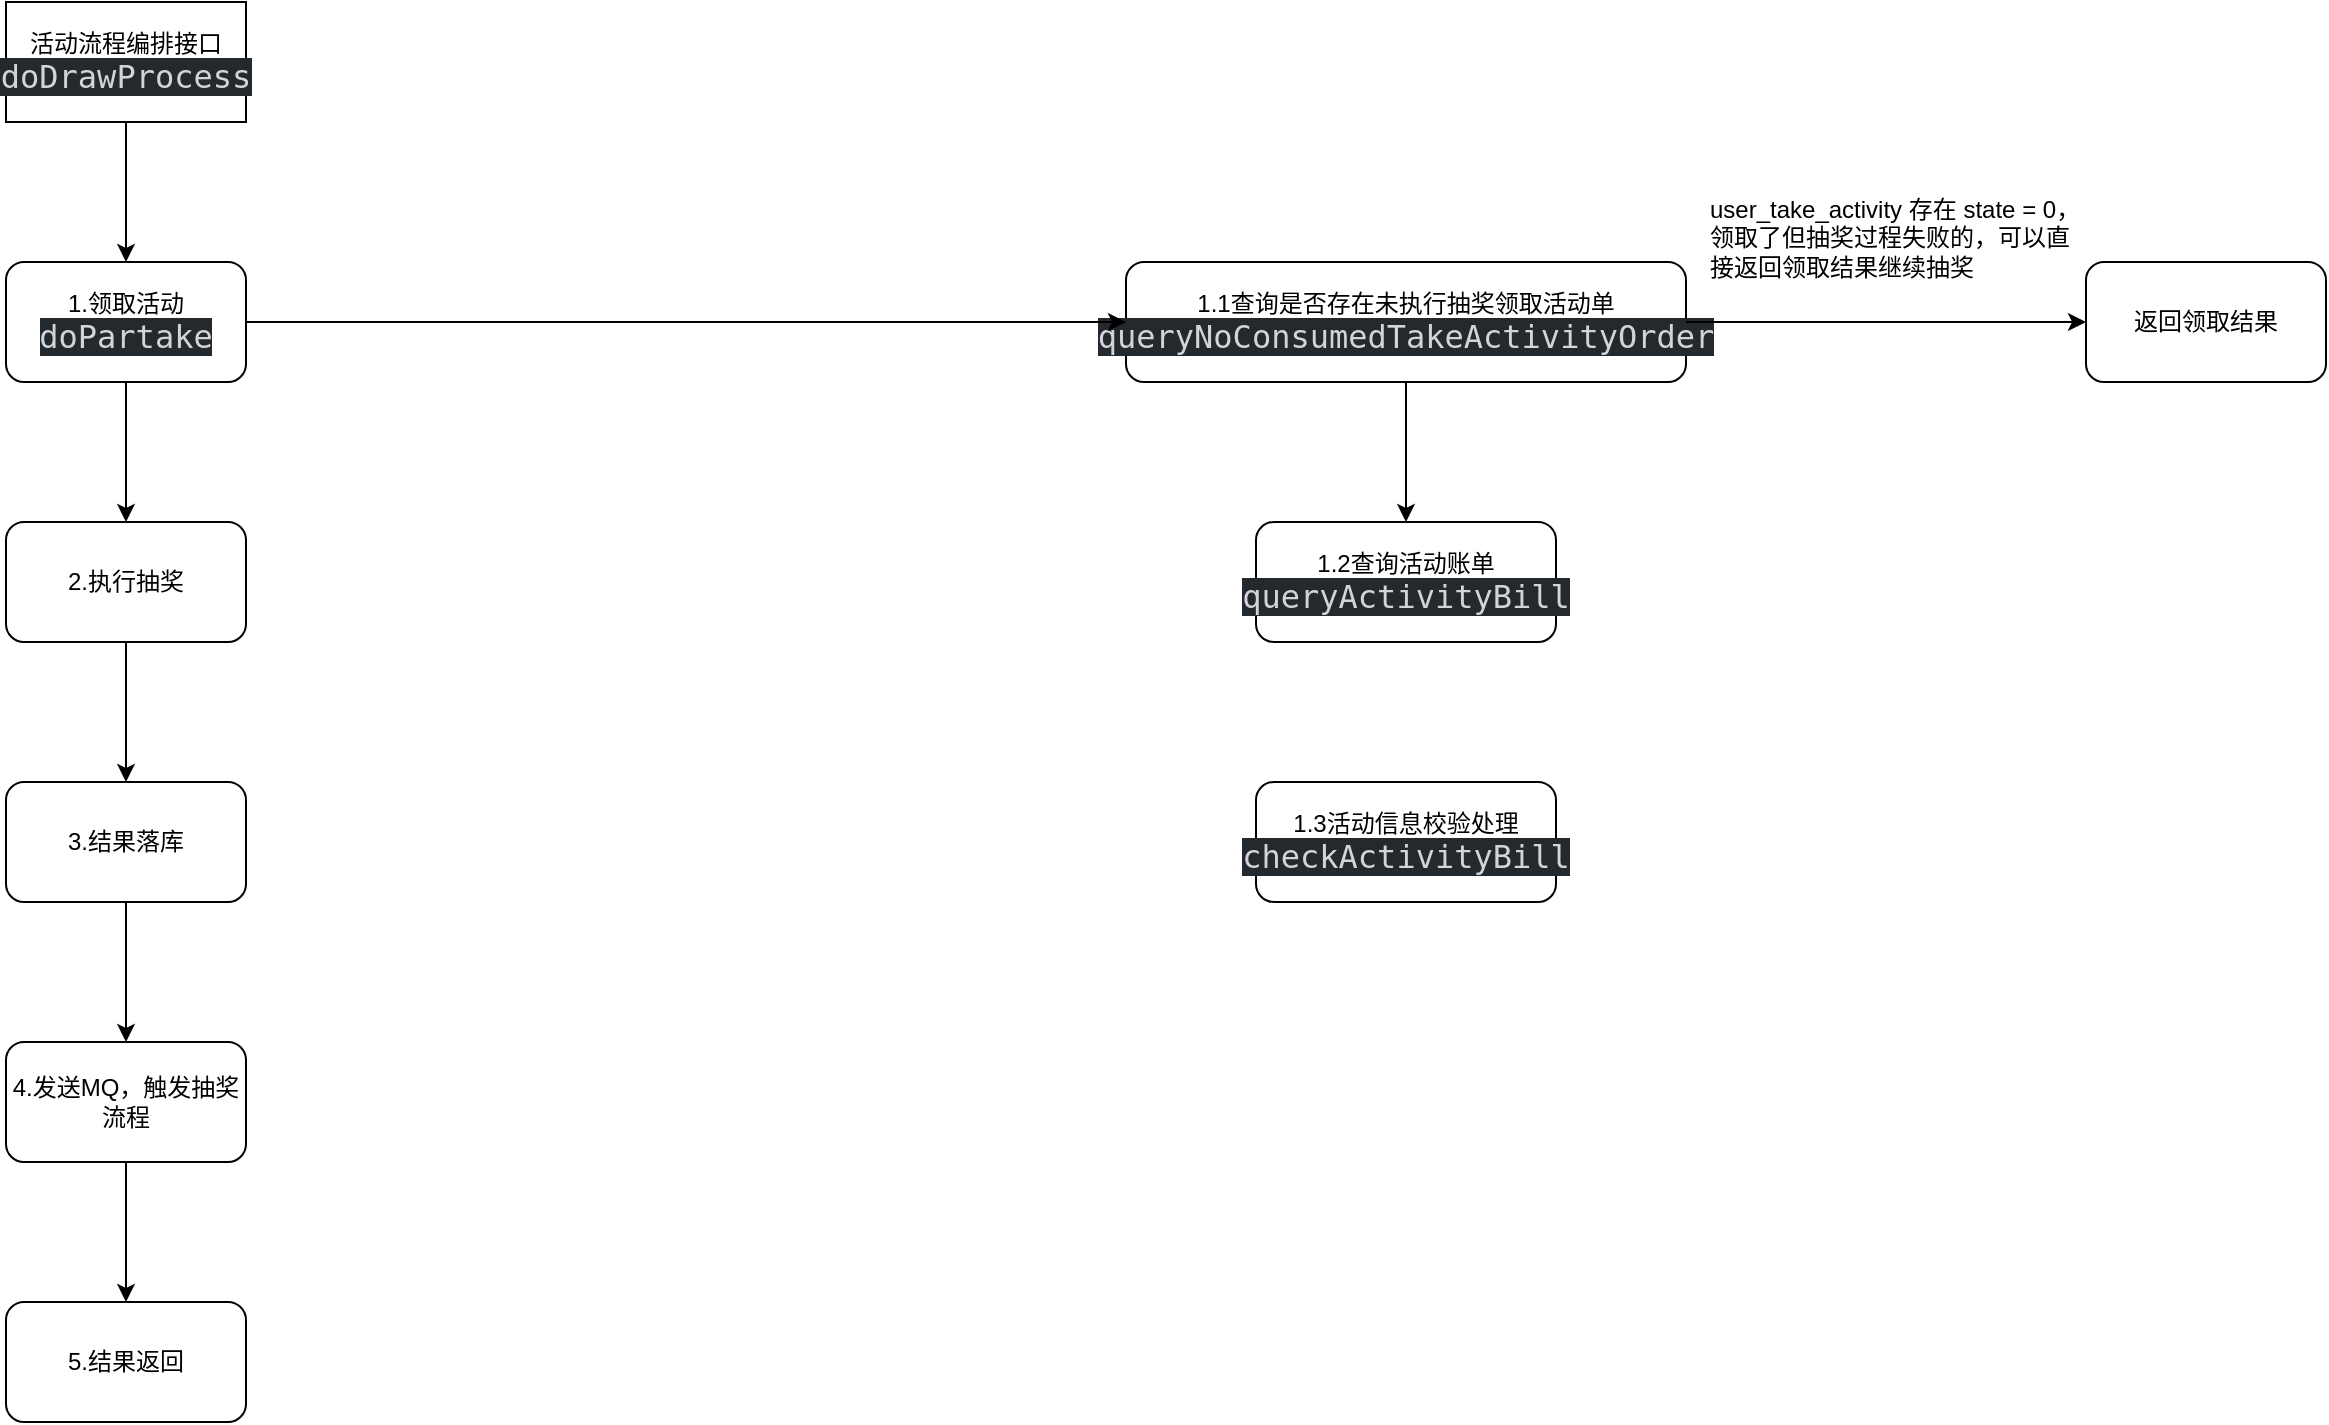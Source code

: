 <mxfile version="21.5.0" type="github">
  <diagram name="第 1 页" id="bibF9dJg5SwcvGGGdXnd">
    <mxGraphModel dx="1333" dy="906" grid="1" gridSize="10" guides="1" tooltips="1" connect="1" arrows="1" fold="1" page="1" pageScale="1" pageWidth="827" pageHeight="1169" math="0" shadow="0">
      <root>
        <mxCell id="0" />
        <mxCell id="1" parent="0" />
        <mxCell id="CFQvKzb5lcJhRTIT20Lr-2" value="1.领取活动&lt;br&gt;&lt;div style=&quot;background-color: rgb(36, 41, 46); color: rgb(209, 213, 218); font-family: &amp;quot;JetBrains Mono&amp;quot;, monospace; font-size: 12pt;&quot;&gt;doPartake&lt;/div&gt;" style="rounded=1;whiteSpace=wrap;html=1;" vertex="1" parent="1">
          <mxGeometry x="50" y="220" width="120" height="60" as="geometry" />
        </mxCell>
        <mxCell id="CFQvKzb5lcJhRTIT20Lr-3" value="活动流程编排接口&lt;br style=&quot;border-color: var(--border-color);&quot;&gt;&lt;div style=&quot;border-color: var(--border-color); background-color: rgb(36, 41, 46); color: rgb(209, 213, 218); font-family: &amp;quot;JetBrains Mono&amp;quot;, monospace; font-size: 12pt;&quot;&gt;doDrawProcess&lt;/div&gt;" style="rounded=0;whiteSpace=wrap;html=1;" vertex="1" parent="1">
          <mxGeometry x="50" y="90" width="120" height="60" as="geometry" />
        </mxCell>
        <mxCell id="CFQvKzb5lcJhRTIT20Lr-4" value="" style="endArrow=classic;html=1;rounded=0;exitX=0.5;exitY=1;exitDx=0;exitDy=0;" edge="1" parent="1" source="CFQvKzb5lcJhRTIT20Lr-3" target="CFQvKzb5lcJhRTIT20Lr-2">
          <mxGeometry width="50" height="50" relative="1" as="geometry">
            <mxPoint x="180" y="380" as="sourcePoint" />
            <mxPoint x="230" y="330" as="targetPoint" />
          </mxGeometry>
        </mxCell>
        <mxCell id="CFQvKzb5lcJhRTIT20Lr-5" value="2.执行抽奖" style="rounded=1;whiteSpace=wrap;html=1;" vertex="1" parent="1">
          <mxGeometry x="50" y="350" width="120" height="60" as="geometry" />
        </mxCell>
        <mxCell id="CFQvKzb5lcJhRTIT20Lr-6" value="3.结果落库" style="rounded=1;whiteSpace=wrap;html=1;" vertex="1" parent="1">
          <mxGeometry x="50" y="480" width="120" height="60" as="geometry" />
        </mxCell>
        <mxCell id="CFQvKzb5lcJhRTIT20Lr-7" value="4.发送MQ，触发抽奖流程" style="rounded=1;whiteSpace=wrap;html=1;" vertex="1" parent="1">
          <mxGeometry x="50" y="610" width="120" height="60" as="geometry" />
        </mxCell>
        <mxCell id="CFQvKzb5lcJhRTIT20Lr-8" value="5.结果返回" style="rounded=1;whiteSpace=wrap;html=1;" vertex="1" parent="1">
          <mxGeometry x="50" y="740" width="120" height="60" as="geometry" />
        </mxCell>
        <mxCell id="CFQvKzb5lcJhRTIT20Lr-9" value="1.1查询是否存在未执行抽奖领取活动单&lt;br&gt;&lt;div style=&quot;background-color: rgb(36, 41, 46); color: rgb(209, 213, 218); font-family: &amp;quot;JetBrains Mono&amp;quot;, monospace; font-size: 12pt;&quot;&gt;queryNoConsumedTakeActivityOrder&lt;/div&gt;" style="rounded=1;whiteSpace=wrap;html=1;" vertex="1" parent="1">
          <mxGeometry x="610" y="220" width="280" height="60" as="geometry" />
        </mxCell>
        <mxCell id="CFQvKzb5lcJhRTIT20Lr-10" value="" style="endArrow=classic;html=1;rounded=0;exitX=0.5;exitY=1;exitDx=0;exitDy=0;" edge="1" parent="1" source="CFQvKzb5lcJhRTIT20Lr-2" target="CFQvKzb5lcJhRTIT20Lr-5">
          <mxGeometry width="50" height="50" relative="1" as="geometry">
            <mxPoint x="200" y="280" as="sourcePoint" />
            <mxPoint x="250" y="230" as="targetPoint" />
          </mxGeometry>
        </mxCell>
        <mxCell id="CFQvKzb5lcJhRTIT20Lr-11" value="" style="endArrow=classic;html=1;rounded=0;exitX=0.5;exitY=1;exitDx=0;exitDy=0;" edge="1" parent="1" source="CFQvKzb5lcJhRTIT20Lr-5" target="CFQvKzb5lcJhRTIT20Lr-6">
          <mxGeometry width="50" height="50" relative="1" as="geometry">
            <mxPoint x="120" y="290" as="sourcePoint" />
            <mxPoint x="120" y="360" as="targetPoint" />
          </mxGeometry>
        </mxCell>
        <mxCell id="CFQvKzb5lcJhRTIT20Lr-12" value="" style="endArrow=classic;html=1;rounded=0;exitX=0.5;exitY=1;exitDx=0;exitDy=0;" edge="1" parent="1" source="CFQvKzb5lcJhRTIT20Lr-6" target="CFQvKzb5lcJhRTIT20Lr-7">
          <mxGeometry width="50" height="50" relative="1" as="geometry">
            <mxPoint x="100" y="550" as="sourcePoint" />
            <mxPoint x="120" y="490" as="targetPoint" />
          </mxGeometry>
        </mxCell>
        <mxCell id="CFQvKzb5lcJhRTIT20Lr-13" value="" style="endArrow=classic;html=1;rounded=0;exitX=0.5;exitY=1;exitDx=0;exitDy=0;" edge="1" parent="1" source="CFQvKzb5lcJhRTIT20Lr-7" target="CFQvKzb5lcJhRTIT20Lr-8">
          <mxGeometry width="50" height="50" relative="1" as="geometry">
            <mxPoint x="120" y="550" as="sourcePoint" />
            <mxPoint x="120" y="620" as="targetPoint" />
          </mxGeometry>
        </mxCell>
        <mxCell id="CFQvKzb5lcJhRTIT20Lr-14" value="" style="endArrow=classic;html=1;rounded=0;exitX=1;exitY=0.5;exitDx=0;exitDy=0;entryX=0;entryY=0.5;entryDx=0;entryDy=0;" edge="1" parent="1" source="CFQvKzb5lcJhRTIT20Lr-2" target="CFQvKzb5lcJhRTIT20Lr-9">
          <mxGeometry width="50" height="50" relative="1" as="geometry">
            <mxPoint x="120" y="290" as="sourcePoint" />
            <mxPoint x="120" y="360" as="targetPoint" />
          </mxGeometry>
        </mxCell>
        <mxCell id="CFQvKzb5lcJhRTIT20Lr-15" value="返回领取结果" style="rounded=1;whiteSpace=wrap;html=1;" vertex="1" parent="1">
          <mxGeometry x="1090" y="220" width="120" height="60" as="geometry" />
        </mxCell>
        <mxCell id="CFQvKzb5lcJhRTIT20Lr-16" value="user_take_activity 存在 state = 0，领取了但抽奖过程失败的，可以直接返回领取结果继续抽奖" style="text;whiteSpace=wrap;" vertex="1" parent="1">
          <mxGeometry x="900" y="180" width="190" height="40" as="geometry" />
        </mxCell>
        <mxCell id="CFQvKzb5lcJhRTIT20Lr-18" value="" style="endArrow=classic;html=1;rounded=0;exitX=1;exitY=0.5;exitDx=0;exitDy=0;" edge="1" parent="1" source="CFQvKzb5lcJhRTIT20Lr-9" target="CFQvKzb5lcJhRTIT20Lr-15">
          <mxGeometry width="50" height="50" relative="1" as="geometry">
            <mxPoint x="920" y="280" as="sourcePoint" />
            <mxPoint x="970" y="230" as="targetPoint" />
          </mxGeometry>
        </mxCell>
        <mxCell id="CFQvKzb5lcJhRTIT20Lr-19" value="1.2查询活动账单&lt;br&gt;&lt;div style=&quot;background-color: rgb(36, 41, 46); color: rgb(209, 213, 218); font-family: &amp;quot;JetBrains Mono&amp;quot;, monospace; font-size: 12pt;&quot;&gt;queryActivityBill&lt;/div&gt;" style="rounded=1;whiteSpace=wrap;html=1;" vertex="1" parent="1">
          <mxGeometry x="675" y="350" width="150" height="60" as="geometry" />
        </mxCell>
        <mxCell id="CFQvKzb5lcJhRTIT20Lr-20" value="" style="endArrow=classic;html=1;rounded=0;exitX=0.5;exitY=1;exitDx=0;exitDy=0;" edge="1" parent="1" source="CFQvKzb5lcJhRTIT20Lr-9" target="CFQvKzb5lcJhRTIT20Lr-19">
          <mxGeometry width="50" height="50" relative="1" as="geometry">
            <mxPoint x="490" y="260" as="sourcePoint" />
            <mxPoint x="620" y="260" as="targetPoint" />
          </mxGeometry>
        </mxCell>
        <mxCell id="CFQvKzb5lcJhRTIT20Lr-21" value="1.3活动信息校验处理&lt;br&gt;&lt;div style=&quot;background-color: rgb(36, 41, 46); color: rgb(209, 213, 218); font-family: &amp;quot;JetBrains Mono&amp;quot;, monospace; font-size: 12pt;&quot;&gt;checkActivityBill&lt;/div&gt;" style="rounded=1;whiteSpace=wrap;html=1;" vertex="1" parent="1">
          <mxGeometry x="675" y="480" width="150" height="60" as="geometry" />
        </mxCell>
      </root>
    </mxGraphModel>
  </diagram>
</mxfile>
